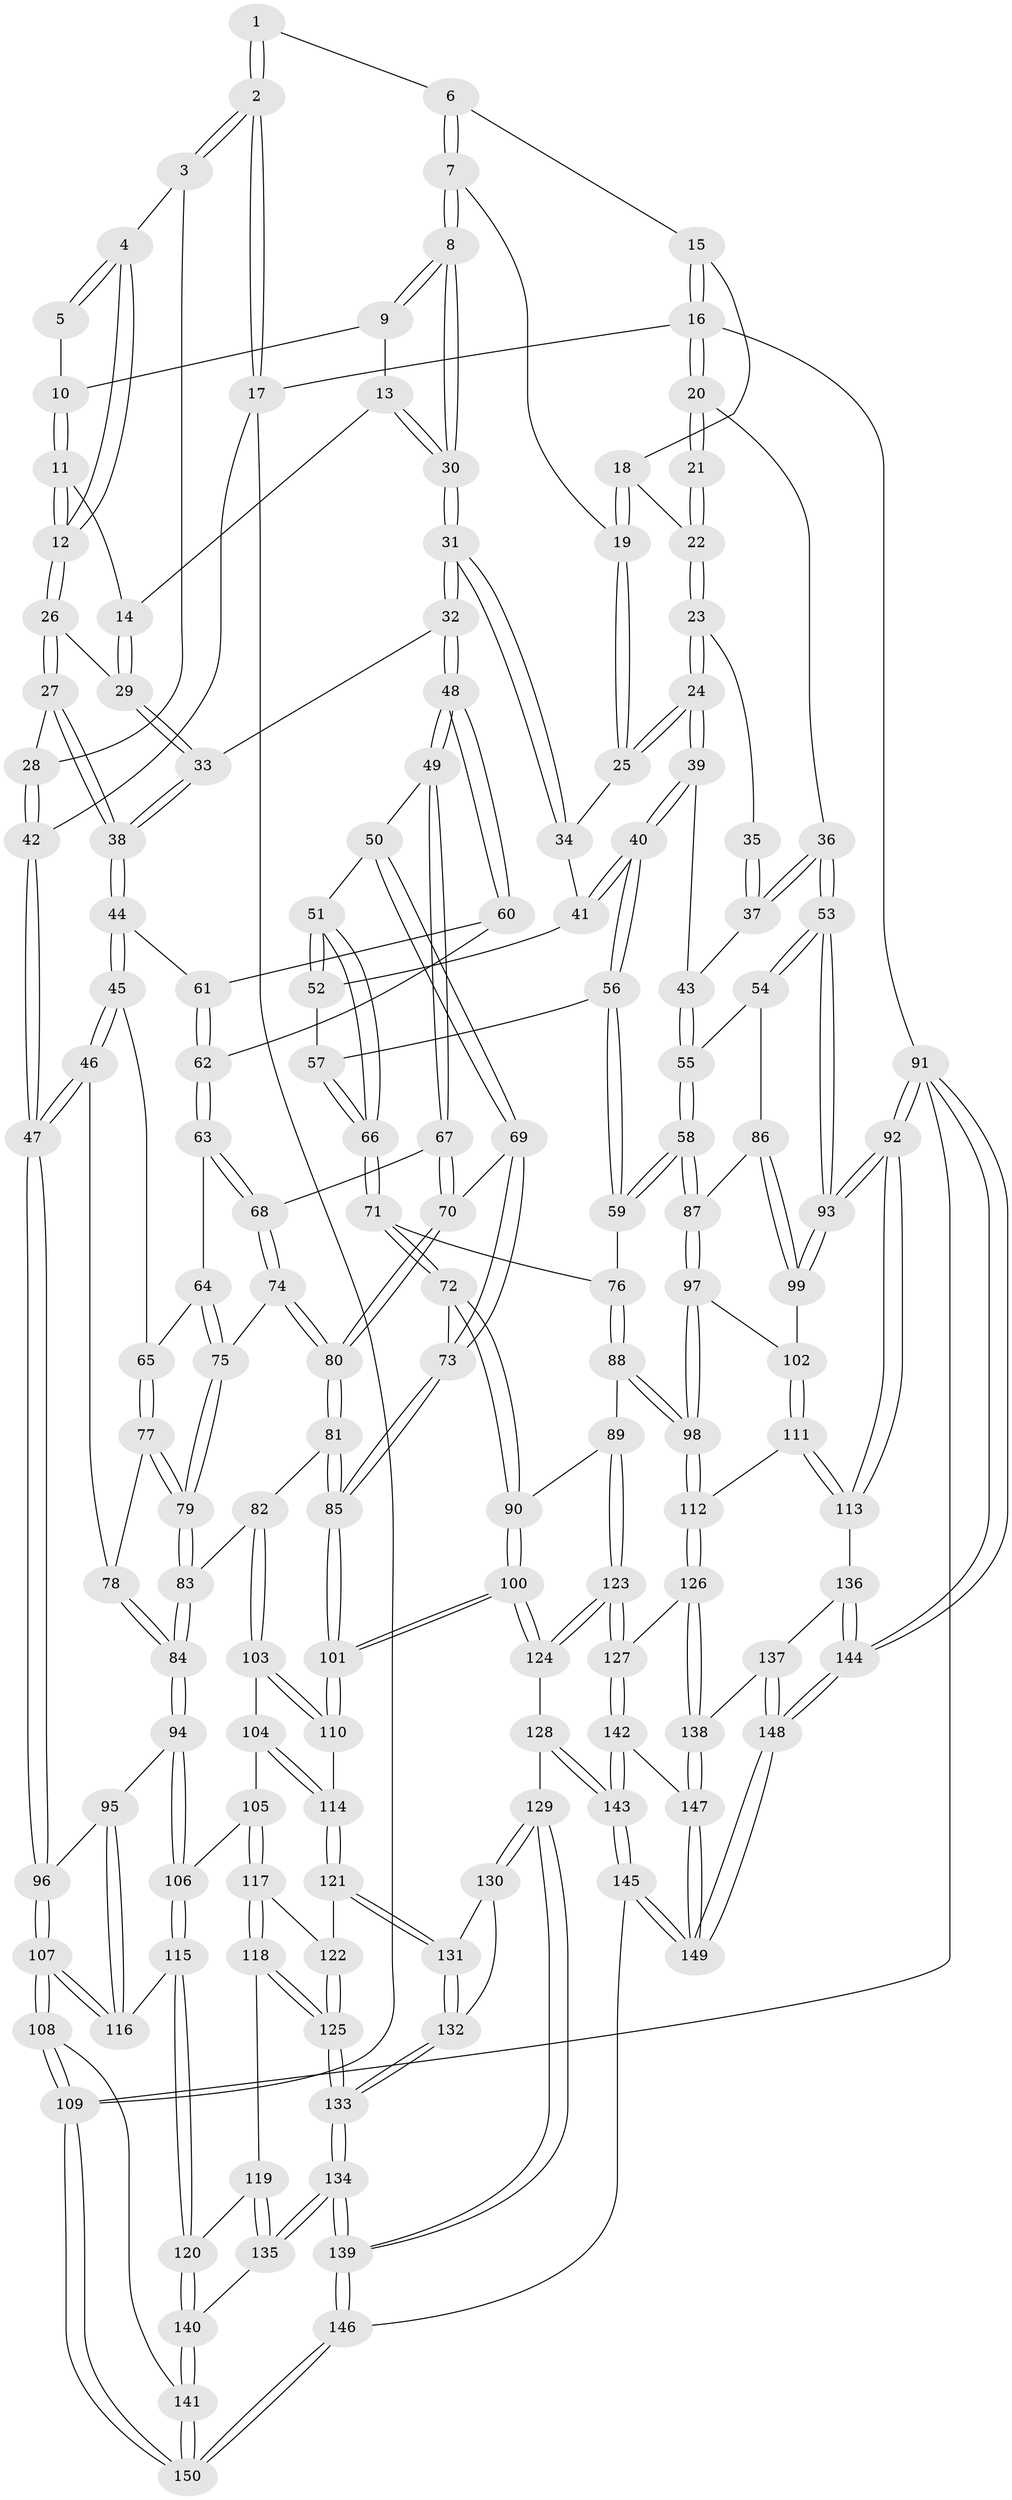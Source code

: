 // Generated by graph-tools (version 1.1) at 2025/16/03/09/25 04:16:52]
// undirected, 150 vertices, 372 edges
graph export_dot {
graph [start="1"]
  node [color=gray90,style=filled];
  1 [pos="+0.29750606264663143+0"];
  2 [pos="+0+0"];
  3 [pos="+0.12653106820531523+0.11769795936013534"];
  4 [pos="+0.13579674161307864+0.12149896509483896"];
  5 [pos="+0.26989311835977847+0"];
  6 [pos="+0.5287576567963949+0"];
  7 [pos="+0.5389210482241612+0.0026565968532376257"];
  8 [pos="+0.4063832389833328+0.19915411172819628"];
  9 [pos="+0.2788972645259988+0.031476432362088275"];
  10 [pos="+0.272676130432551+0.018930004600324277"];
  11 [pos="+0.23185721203538556+0.13043020259087956"];
  12 [pos="+0.15319660721163766+0.1389761373540116"];
  13 [pos="+0.297674258814645+0.16113096845609987"];
  14 [pos="+0.26082241828366415+0.15989684529997533"];
  15 [pos="+0.9460828893534544+0"];
  16 [pos="+1+0"];
  17 [pos="+0+0"];
  18 [pos="+0.7978774865044558+0.08309401840331111"];
  19 [pos="+0.615828843414807+0.10037215733278919"];
  20 [pos="+1+0"];
  21 [pos="+0.9764865082628494+0.1392204901715332"];
  22 [pos="+0.8065974502407334+0.11120673689372873"];
  23 [pos="+0.7776340968850064+0.2377534789224546"];
  24 [pos="+0.7649328327370589+0.25326893643696075"];
  25 [pos="+0.6525720442313586+0.19331089890902606"];
  26 [pos="+0.15324108883247767+0.13921966852398152"];
  27 [pos="+0.12447137697187122+0.2783179256440333"];
  28 [pos="+0.012821367797958259+0.24641444912260668"];
  29 [pos="+0.2243516248440325+0.22458424258777923"];
  30 [pos="+0.40546103611833706+0.20137882110242952"];
  31 [pos="+0.404904792174418+0.24431826496160344"];
  32 [pos="+0.3896406466995084+0.2830433696176199"];
  33 [pos="+0.22656496958716213+0.2836660760795925"];
  34 [pos="+0.5897095828591479+0.26221488512949054"];
  35 [pos="+0.9119950490121197+0.18406110069344914"];
  36 [pos="+1+0.3155346055323208"];
  37 [pos="+0.9043956254886961+0.313045395982683"];
  38 [pos="+0.17177962434823527+0.31818311548816436"];
  39 [pos="+0.7740482928795527+0.28995685718474623"];
  40 [pos="+0.7546581227367126+0.3434675718959685"];
  41 [pos="+0.5886471356641751+0.31977165875384445"];
  42 [pos="+0+0.26232922543447423"];
  43 [pos="+0.8837028847767924+0.31757787372697344"];
  44 [pos="+0.17117756930174183+0.3238271675770632"];
  45 [pos="+0.1537425446127396+0.3792812557103618"];
  46 [pos="+0+0.46858625501989115"];
  47 [pos="+0+0.505772243490929"];
  48 [pos="+0.40051964762517006+0.33219602303988593"];
  49 [pos="+0.4106596931515532+0.3533154458726679"];
  50 [pos="+0.4429503481844174+0.3759350569139504"];
  51 [pos="+0.5324278647049125+0.3939217729641973"];
  52 [pos="+0.5805594410333362+0.34161373359765307"];
  53 [pos="+1+0.4381423994946685"];
  54 [pos="+1+0.46945062542011856"];
  55 [pos="+0.8997457381970037+0.46819822837646896"];
  56 [pos="+0.7469426177286547+0.38927709180126546"];
  57 [pos="+0.6824607002212782+0.39580503959531155"];
  58 [pos="+0.7894053279111628+0.5068382316329415"];
  59 [pos="+0.783377880457374+0.5019187895859917"];
  60 [pos="+0.37869741352737324+0.3430927145496216"];
  61 [pos="+0.2692153779975594+0.38572527471826334"];
  62 [pos="+0.26732985517517593+0.4282297097415546"];
  63 [pos="+0.2650493849900412+0.4347422385011953"];
  64 [pos="+0.22683266635414565+0.4461642319116151"];
  65 [pos="+0.18823061651866402+0.4367608791314552"];
  66 [pos="+0.5731742013265297+0.45442165927544087"];
  67 [pos="+0.36708511611695993+0.4252602701867666"];
  68 [pos="+0.3268137966217371+0.4643860311484704"];
  69 [pos="+0.45016904853226697+0.467216584244809"];
  70 [pos="+0.408045946324638+0.5340181295055509"];
  71 [pos="+0.5822011593292108+0.5157103697712861"];
  72 [pos="+0.5407906156769937+0.5560062715547403"];
  73 [pos="+0.538785337102193+0.556646654461362"];
  74 [pos="+0.32059136939757615+0.49617895527321276"];
  75 [pos="+0.2668839715931016+0.5189905888648977"];
  76 [pos="+0.6476012527648641+0.5292752713554494"];
  77 [pos="+0.16861397295485167+0.5131852420110311"];
  78 [pos="+0.1497522963026626+0.5166748134433684"];
  79 [pos="+0.22641364165961442+0.5843509535191395"];
  80 [pos="+0.39419192966517747+0.5928329910287841"];
  81 [pos="+0.3954546670473619+0.5984306944271626"];
  82 [pos="+0.23074904743012686+0.5926106029721022"];
  83 [pos="+0.22663576118113743+0.5862526867219635"];
  84 [pos="+0.08450983146473497+0.6178836431790053"];
  85 [pos="+0.4259738790047195+0.635005458681439"];
  86 [pos="+0.9249553788836026+0.6039294827354401"];
  87 [pos="+0.7970018698691191+0.5516429148141893"];
  88 [pos="+0.6600156088054681+0.7172613247638906"];
  89 [pos="+0.644991926942614+0.7146795089418908"];
  90 [pos="+0.643393015016542+0.7140219207221717"];
  91 [pos="+1+1"];
  92 [pos="+1+0.8534391202496759"];
  93 [pos="+1+0.7396545751065075"];
  94 [pos="+0.04347663655208061+0.6397248533628646"];
  95 [pos="+0.02243017702827739+0.6320394314315949"];
  96 [pos="+0+0.5355824028184712"];
  97 [pos="+0.787325574554033+0.6124340818833356"];
  98 [pos="+0.712759068595044+0.7414855579871911"];
  99 [pos="+0.9454952258619108+0.6494540451285755"];
  100 [pos="+0.42521341297261805+0.711926415626441"];
  101 [pos="+0.4241693482508359+0.710872136902831"];
  102 [pos="+0.8940433124076138+0.6790616578433278"];
  103 [pos="+0.2295042838674073+0.653157050788792"];
  104 [pos="+0.2209427178707221+0.6668771425584034"];
  105 [pos="+0.17029654264278574+0.728565244359747"];
  106 [pos="+0.10665420934906877+0.7107481886312534"];
  107 [pos="+0+0.8153017022284601"];
  108 [pos="+0+0.8709649333635731"];
  109 [pos="+0+1"];
  110 [pos="+0.3917898969569476+0.7210597340134022"];
  111 [pos="+0.8874388638131026+0.7358879298536409"];
  112 [pos="+0.7168013748011828+0.7507581209693309"];
  113 [pos="+0.9751882862186265+0.8222661282158448"];
  114 [pos="+0.31715540255120267+0.7735113417967834"];
  115 [pos="+0.04370289478762934+0.8334487917992238"];
  116 [pos="+0.026738784796724816+0.831453171532266"];
  117 [pos="+0.17284877689338177+0.7333719299597159"];
  118 [pos="+0.15721362875435554+0.8307542890684149"];
  119 [pos="+0.14221648013239022+0.8414623569219059"];
  120 [pos="+0.062479294050727344+0.8512221839671972"];
  121 [pos="+0.31290456305973013+0.7772720380816407"];
  122 [pos="+0.24655498233719006+0.7752128407958004"];
  123 [pos="+0.5110044955926324+0.853308030452169"];
  124 [pos="+0.4586632182560203+0.8166971329985645"];
  125 [pos="+0.2185218831145098+0.8606866861036029"];
  126 [pos="+0.7262721824313215+0.8360894197892786"];
  127 [pos="+0.5345216162923878+0.8831859824799433"];
  128 [pos="+0.40794663238435874+0.875775771892124"];
  129 [pos="+0.36852499166034686+0.901719726870948"];
  130 [pos="+0.34414181132858135+0.8622573245939915"];
  131 [pos="+0.31155311492016613+0.7942496952670764"];
  132 [pos="+0.27437946358161275+0.8644835331388793"];
  133 [pos="+0.24766894484151455+0.9064473184468961"];
  134 [pos="+0.25282953435190453+0.9559438261566284"];
  135 [pos="+0.157240774360346+0.923603358242985"];
  136 [pos="+0.8490590524112777+0.8654358435156986"];
  137 [pos="+0.7414365435091456+0.849731976137525"];
  138 [pos="+0.7282699542819884+0.8395461883488737"];
  139 [pos="+0.29360010612477566+1"];
  140 [pos="+0.07613876078667793+0.9428373578287572"];
  141 [pos="+0.07203329411989204+0.9517377620842097"];
  142 [pos="+0.5302576821081172+0.9854599977621978"];
  143 [pos="+0.5094227741256+1"];
  144 [pos="+1+1"];
  145 [pos="+0.4662564548566082+1"];
  146 [pos="+0.3160474645796268+1"];
  147 [pos="+0.6644147252738892+0.9423113302779963"];
  148 [pos="+0.8709358572514126+1"];
  149 [pos="+0.7064812234871976+1"];
  150 [pos="+0.08404526427193718+1"];
  1 -- 2;
  1 -- 2;
  1 -- 6;
  2 -- 3;
  2 -- 3;
  2 -- 17;
  2 -- 17;
  3 -- 4;
  3 -- 28;
  4 -- 5;
  4 -- 5;
  4 -- 12;
  4 -- 12;
  5 -- 10;
  6 -- 7;
  6 -- 7;
  6 -- 15;
  7 -- 8;
  7 -- 8;
  7 -- 19;
  8 -- 9;
  8 -- 9;
  8 -- 30;
  8 -- 30;
  9 -- 10;
  9 -- 13;
  10 -- 11;
  10 -- 11;
  11 -- 12;
  11 -- 12;
  11 -- 14;
  12 -- 26;
  12 -- 26;
  13 -- 14;
  13 -- 30;
  13 -- 30;
  14 -- 29;
  14 -- 29;
  15 -- 16;
  15 -- 16;
  15 -- 18;
  16 -- 17;
  16 -- 20;
  16 -- 20;
  16 -- 91;
  17 -- 42;
  17 -- 109;
  18 -- 19;
  18 -- 19;
  18 -- 22;
  19 -- 25;
  19 -- 25;
  20 -- 21;
  20 -- 21;
  20 -- 36;
  21 -- 22;
  21 -- 22;
  22 -- 23;
  22 -- 23;
  23 -- 24;
  23 -- 24;
  23 -- 35;
  24 -- 25;
  24 -- 25;
  24 -- 39;
  24 -- 39;
  25 -- 34;
  26 -- 27;
  26 -- 27;
  26 -- 29;
  27 -- 28;
  27 -- 38;
  27 -- 38;
  28 -- 42;
  28 -- 42;
  29 -- 33;
  29 -- 33;
  30 -- 31;
  30 -- 31;
  31 -- 32;
  31 -- 32;
  31 -- 34;
  31 -- 34;
  32 -- 33;
  32 -- 48;
  32 -- 48;
  33 -- 38;
  33 -- 38;
  34 -- 41;
  35 -- 37;
  35 -- 37;
  36 -- 37;
  36 -- 37;
  36 -- 53;
  36 -- 53;
  37 -- 43;
  38 -- 44;
  38 -- 44;
  39 -- 40;
  39 -- 40;
  39 -- 43;
  40 -- 41;
  40 -- 41;
  40 -- 56;
  40 -- 56;
  41 -- 52;
  42 -- 47;
  42 -- 47;
  43 -- 55;
  43 -- 55;
  44 -- 45;
  44 -- 45;
  44 -- 61;
  45 -- 46;
  45 -- 46;
  45 -- 65;
  46 -- 47;
  46 -- 47;
  46 -- 78;
  47 -- 96;
  47 -- 96;
  48 -- 49;
  48 -- 49;
  48 -- 60;
  48 -- 60;
  49 -- 50;
  49 -- 67;
  49 -- 67;
  50 -- 51;
  50 -- 69;
  50 -- 69;
  51 -- 52;
  51 -- 52;
  51 -- 66;
  51 -- 66;
  52 -- 57;
  53 -- 54;
  53 -- 54;
  53 -- 93;
  53 -- 93;
  54 -- 55;
  54 -- 86;
  55 -- 58;
  55 -- 58;
  56 -- 57;
  56 -- 59;
  56 -- 59;
  57 -- 66;
  57 -- 66;
  58 -- 59;
  58 -- 59;
  58 -- 87;
  58 -- 87;
  59 -- 76;
  60 -- 61;
  60 -- 62;
  61 -- 62;
  61 -- 62;
  62 -- 63;
  62 -- 63;
  63 -- 64;
  63 -- 68;
  63 -- 68;
  64 -- 65;
  64 -- 75;
  64 -- 75;
  65 -- 77;
  65 -- 77;
  66 -- 71;
  66 -- 71;
  67 -- 68;
  67 -- 70;
  67 -- 70;
  68 -- 74;
  68 -- 74;
  69 -- 70;
  69 -- 73;
  69 -- 73;
  70 -- 80;
  70 -- 80;
  71 -- 72;
  71 -- 72;
  71 -- 76;
  72 -- 73;
  72 -- 90;
  72 -- 90;
  73 -- 85;
  73 -- 85;
  74 -- 75;
  74 -- 80;
  74 -- 80;
  75 -- 79;
  75 -- 79;
  76 -- 88;
  76 -- 88;
  77 -- 78;
  77 -- 79;
  77 -- 79;
  78 -- 84;
  78 -- 84;
  79 -- 83;
  79 -- 83;
  80 -- 81;
  80 -- 81;
  81 -- 82;
  81 -- 85;
  81 -- 85;
  82 -- 83;
  82 -- 103;
  82 -- 103;
  83 -- 84;
  83 -- 84;
  84 -- 94;
  84 -- 94;
  85 -- 101;
  85 -- 101;
  86 -- 87;
  86 -- 99;
  86 -- 99;
  87 -- 97;
  87 -- 97;
  88 -- 89;
  88 -- 98;
  88 -- 98;
  89 -- 90;
  89 -- 123;
  89 -- 123;
  90 -- 100;
  90 -- 100;
  91 -- 92;
  91 -- 92;
  91 -- 144;
  91 -- 144;
  91 -- 109;
  92 -- 93;
  92 -- 93;
  92 -- 113;
  92 -- 113;
  93 -- 99;
  93 -- 99;
  94 -- 95;
  94 -- 106;
  94 -- 106;
  95 -- 96;
  95 -- 116;
  95 -- 116;
  96 -- 107;
  96 -- 107;
  97 -- 98;
  97 -- 98;
  97 -- 102;
  98 -- 112;
  98 -- 112;
  99 -- 102;
  100 -- 101;
  100 -- 101;
  100 -- 124;
  100 -- 124;
  101 -- 110;
  101 -- 110;
  102 -- 111;
  102 -- 111;
  103 -- 104;
  103 -- 110;
  103 -- 110;
  104 -- 105;
  104 -- 114;
  104 -- 114;
  105 -- 106;
  105 -- 117;
  105 -- 117;
  106 -- 115;
  106 -- 115;
  107 -- 108;
  107 -- 108;
  107 -- 116;
  107 -- 116;
  108 -- 109;
  108 -- 109;
  108 -- 141;
  109 -- 150;
  109 -- 150;
  110 -- 114;
  111 -- 112;
  111 -- 113;
  111 -- 113;
  112 -- 126;
  112 -- 126;
  113 -- 136;
  114 -- 121;
  114 -- 121;
  115 -- 116;
  115 -- 120;
  115 -- 120;
  117 -- 118;
  117 -- 118;
  117 -- 122;
  118 -- 119;
  118 -- 125;
  118 -- 125;
  119 -- 120;
  119 -- 135;
  119 -- 135;
  120 -- 140;
  120 -- 140;
  121 -- 122;
  121 -- 131;
  121 -- 131;
  122 -- 125;
  122 -- 125;
  123 -- 124;
  123 -- 124;
  123 -- 127;
  123 -- 127;
  124 -- 128;
  125 -- 133;
  125 -- 133;
  126 -- 127;
  126 -- 138;
  126 -- 138;
  127 -- 142;
  127 -- 142;
  128 -- 129;
  128 -- 143;
  128 -- 143;
  129 -- 130;
  129 -- 130;
  129 -- 139;
  129 -- 139;
  130 -- 131;
  130 -- 132;
  131 -- 132;
  131 -- 132;
  132 -- 133;
  132 -- 133;
  133 -- 134;
  133 -- 134;
  134 -- 135;
  134 -- 135;
  134 -- 139;
  134 -- 139;
  135 -- 140;
  136 -- 137;
  136 -- 144;
  136 -- 144;
  137 -- 138;
  137 -- 148;
  137 -- 148;
  138 -- 147;
  138 -- 147;
  139 -- 146;
  139 -- 146;
  140 -- 141;
  140 -- 141;
  141 -- 150;
  141 -- 150;
  142 -- 143;
  142 -- 143;
  142 -- 147;
  143 -- 145;
  143 -- 145;
  144 -- 148;
  144 -- 148;
  145 -- 146;
  145 -- 149;
  145 -- 149;
  146 -- 150;
  146 -- 150;
  147 -- 149;
  147 -- 149;
  148 -- 149;
  148 -- 149;
}
